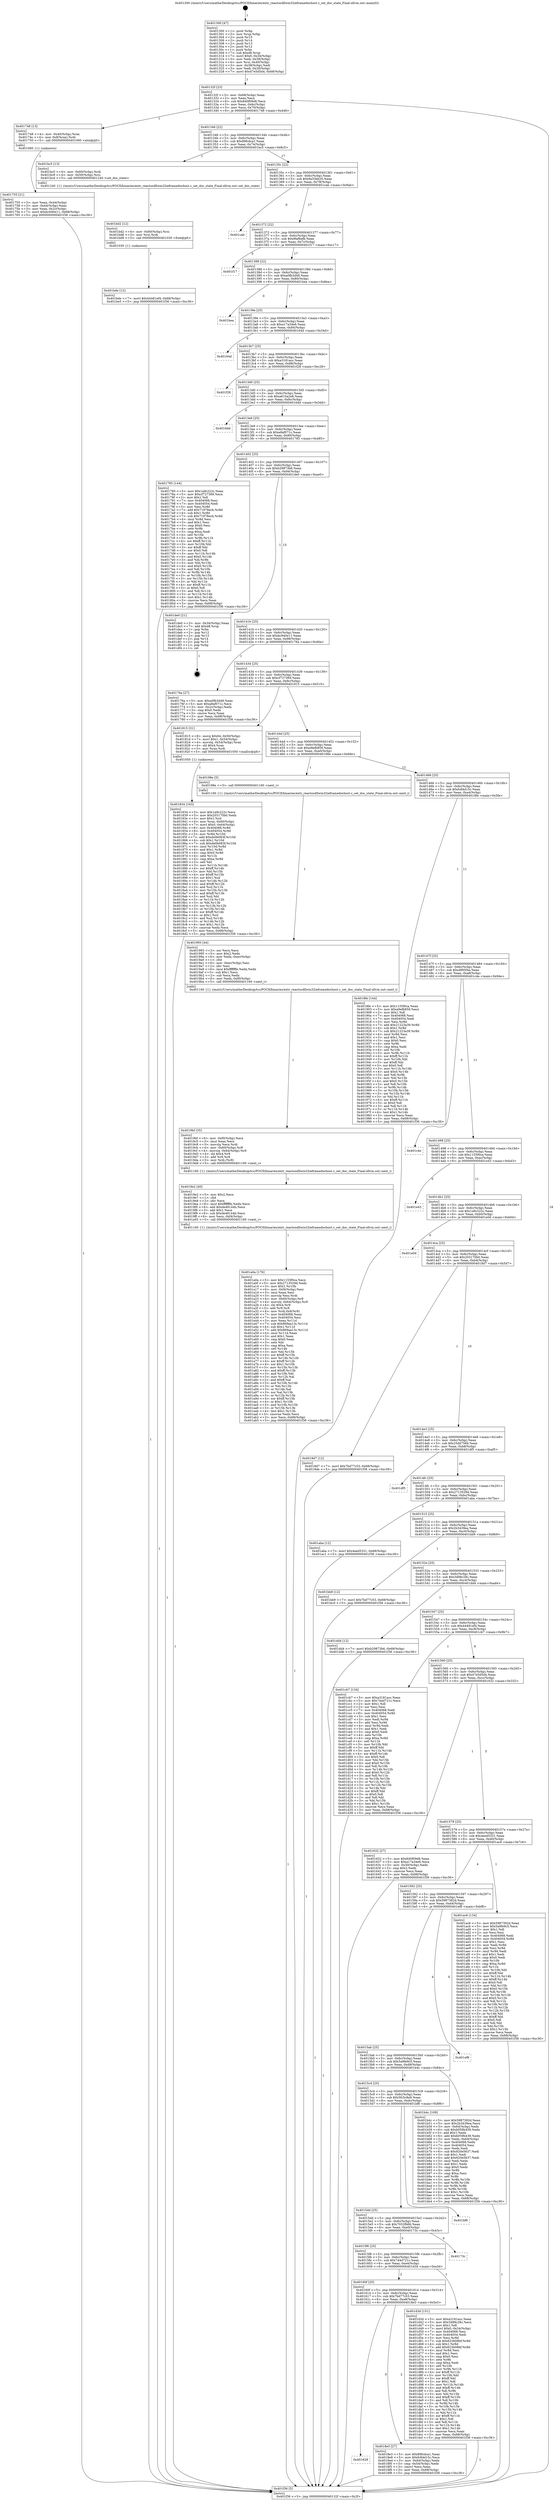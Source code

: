 digraph "0x401300" {
  label = "0x401300 (/mnt/c/Users/mathe/Desktop/tcc/POCII/binaries/extr_reactosdllwin32ieframedochost.c_set_doc_state_Final-ollvm.out::main(0))"
  labelloc = "t"
  node[shape=record]

  Entry [label="",width=0.3,height=0.3,shape=circle,fillcolor=black,style=filled]
  "0x40132f" [label="{
     0x40132f [23]\l
     | [instrs]\l
     &nbsp;&nbsp;0x40132f \<+3\>: mov -0x68(%rbp),%eax\l
     &nbsp;&nbsp;0x401332 \<+2\>: mov %eax,%ecx\l
     &nbsp;&nbsp;0x401334 \<+6\>: sub $0x840f09d8,%ecx\l
     &nbsp;&nbsp;0x40133a \<+3\>: mov %eax,-0x6c(%rbp)\l
     &nbsp;&nbsp;0x40133d \<+3\>: mov %ecx,-0x70(%rbp)\l
     &nbsp;&nbsp;0x401340 \<+6\>: je 0000000000401748 \<main+0x448\>\l
  }"]
  "0x401748" [label="{
     0x401748 [13]\l
     | [instrs]\l
     &nbsp;&nbsp;0x401748 \<+4\>: mov -0x40(%rbp),%rax\l
     &nbsp;&nbsp;0x40174c \<+4\>: mov 0x8(%rax),%rdi\l
     &nbsp;&nbsp;0x401750 \<+5\>: call 0000000000401060 \<atoi@plt\>\l
     | [calls]\l
     &nbsp;&nbsp;0x401060 \{1\} (unknown)\l
  }"]
  "0x401346" [label="{
     0x401346 [22]\l
     | [instrs]\l
     &nbsp;&nbsp;0x401346 \<+5\>: jmp 000000000040134b \<main+0x4b\>\l
     &nbsp;&nbsp;0x40134b \<+3\>: mov -0x6c(%rbp),%eax\l
     &nbsp;&nbsp;0x40134e \<+5\>: sub $0x89fcdca1,%eax\l
     &nbsp;&nbsp;0x401353 \<+3\>: mov %eax,-0x74(%rbp)\l
     &nbsp;&nbsp;0x401356 \<+6\>: je 0000000000401bc5 \<main+0x8c5\>\l
  }"]
  Exit [label="",width=0.3,height=0.3,shape=circle,fillcolor=black,style=filled,peripheries=2]
  "0x401bc5" [label="{
     0x401bc5 [13]\l
     | [instrs]\l
     &nbsp;&nbsp;0x401bc5 \<+4\>: mov -0x60(%rbp),%rdi\l
     &nbsp;&nbsp;0x401bc9 \<+4\>: mov -0x50(%rbp),%rsi\l
     &nbsp;&nbsp;0x401bcd \<+5\>: call 0000000000401240 \<set_doc_state\>\l
     | [calls]\l
     &nbsp;&nbsp;0x401240 \{1\} (/mnt/c/Users/mathe/Desktop/tcc/POCII/binaries/extr_reactosdllwin32ieframedochost.c_set_doc_state_Final-ollvm.out::set_doc_state)\l
  }"]
  "0x40135c" [label="{
     0x40135c [22]\l
     | [instrs]\l
     &nbsp;&nbsp;0x40135c \<+5\>: jmp 0000000000401361 \<main+0x61\>\l
     &nbsp;&nbsp;0x401361 \<+3\>: mov -0x6c(%rbp),%eax\l
     &nbsp;&nbsp;0x401364 \<+5\>: sub $0x9a33bb20,%eax\l
     &nbsp;&nbsp;0x401369 \<+3\>: mov %eax,-0x78(%rbp)\l
     &nbsp;&nbsp;0x40136c \<+6\>: je 0000000000401cab \<main+0x9ab\>\l
  }"]
  "0x401bde" [label="{
     0x401bde [12]\l
     | [instrs]\l
     &nbsp;&nbsp;0x401bde \<+7\>: movl $0x44481ef4,-0x68(%rbp)\l
     &nbsp;&nbsp;0x401be5 \<+5\>: jmp 0000000000401f36 \<main+0xc36\>\l
  }"]
  "0x401cab" [label="{
     0x401cab\l
  }", style=dashed]
  "0x401372" [label="{
     0x401372 [22]\l
     | [instrs]\l
     &nbsp;&nbsp;0x401372 \<+5\>: jmp 0000000000401377 \<main+0x77\>\l
     &nbsp;&nbsp;0x401377 \<+3\>: mov -0x6c(%rbp),%eax\l
     &nbsp;&nbsp;0x40137a \<+5\>: sub $0x9faf6efb,%eax\l
     &nbsp;&nbsp;0x40137f \<+3\>: mov %eax,-0x7c(%rbp)\l
     &nbsp;&nbsp;0x401382 \<+6\>: je 0000000000401f17 \<main+0xc17\>\l
  }"]
  "0x401bd2" [label="{
     0x401bd2 [12]\l
     | [instrs]\l
     &nbsp;&nbsp;0x401bd2 \<+4\>: mov -0x60(%rbp),%rsi\l
     &nbsp;&nbsp;0x401bd6 \<+3\>: mov %rsi,%rdi\l
     &nbsp;&nbsp;0x401bd9 \<+5\>: call 0000000000401030 \<free@plt\>\l
     | [calls]\l
     &nbsp;&nbsp;0x401030 \{1\} (unknown)\l
  }"]
  "0x401f17" [label="{
     0x401f17\l
  }", style=dashed]
  "0x401388" [label="{
     0x401388 [22]\l
     | [instrs]\l
     &nbsp;&nbsp;0x401388 \<+5\>: jmp 000000000040138d \<main+0x8d\>\l
     &nbsp;&nbsp;0x40138d \<+3\>: mov -0x6c(%rbp),%eax\l
     &nbsp;&nbsp;0x401390 \<+5\>: sub $0xa0fb3d48,%eax\l
     &nbsp;&nbsp;0x401395 \<+3\>: mov %eax,-0x80(%rbp)\l
     &nbsp;&nbsp;0x401398 \<+6\>: je 0000000000401bea \<main+0x8ea\>\l
  }"]
  "0x401a0a" [label="{
     0x401a0a [176]\l
     | [instrs]\l
     &nbsp;&nbsp;0x401a0a \<+5\>: mov $0x1155f0ca,%ecx\l
     &nbsp;&nbsp;0x401a0f \<+5\>: mov $0x2713529d,%edx\l
     &nbsp;&nbsp;0x401a14 \<+3\>: mov $0x1,%r10b\l
     &nbsp;&nbsp;0x401a17 \<+6\>: mov -0xf4(%rbp),%esi\l
     &nbsp;&nbsp;0x401a1d \<+3\>: imul %eax,%esi\l
     &nbsp;&nbsp;0x401a20 \<+3\>: movslq %esi,%rdi\l
     &nbsp;&nbsp;0x401a23 \<+4\>: mov -0x60(%rbp),%r8\l
     &nbsp;&nbsp;0x401a27 \<+4\>: movslq -0x64(%rbp),%r9\l
     &nbsp;&nbsp;0x401a2b \<+4\>: shl $0x4,%r9\l
     &nbsp;&nbsp;0x401a2f \<+3\>: add %r9,%r8\l
     &nbsp;&nbsp;0x401a32 \<+4\>: mov %rdi,0x8(%r8)\l
     &nbsp;&nbsp;0x401a36 \<+7\>: mov 0x404068,%eax\l
     &nbsp;&nbsp;0x401a3d \<+7\>: mov 0x404054,%esi\l
     &nbsp;&nbsp;0x401a44 \<+3\>: mov %eax,%r11d\l
     &nbsp;&nbsp;0x401a47 \<+7\>: sub $0x869aa13c,%r11d\l
     &nbsp;&nbsp;0x401a4e \<+4\>: sub $0x1,%r11d\l
     &nbsp;&nbsp;0x401a52 \<+7\>: add $0x869aa13c,%r11d\l
     &nbsp;&nbsp;0x401a59 \<+4\>: imul %r11d,%eax\l
     &nbsp;&nbsp;0x401a5d \<+3\>: and $0x1,%eax\l
     &nbsp;&nbsp;0x401a60 \<+3\>: cmp $0x0,%eax\l
     &nbsp;&nbsp;0x401a63 \<+3\>: sete %bl\l
     &nbsp;&nbsp;0x401a66 \<+3\>: cmp $0xa,%esi\l
     &nbsp;&nbsp;0x401a69 \<+4\>: setl %r14b\l
     &nbsp;&nbsp;0x401a6d \<+3\>: mov %bl,%r15b\l
     &nbsp;&nbsp;0x401a70 \<+4\>: xor $0xff,%r15b\l
     &nbsp;&nbsp;0x401a74 \<+3\>: mov %r14b,%r12b\l
     &nbsp;&nbsp;0x401a77 \<+4\>: xor $0xff,%r12b\l
     &nbsp;&nbsp;0x401a7b \<+4\>: xor $0x1,%r10b\l
     &nbsp;&nbsp;0x401a7f \<+3\>: mov %r15b,%r13b\l
     &nbsp;&nbsp;0x401a82 \<+4\>: and $0xff,%r13b\l
     &nbsp;&nbsp;0x401a86 \<+3\>: and %r10b,%bl\l
     &nbsp;&nbsp;0x401a89 \<+3\>: mov %r12b,%al\l
     &nbsp;&nbsp;0x401a8c \<+2\>: and $0xff,%al\l
     &nbsp;&nbsp;0x401a8e \<+3\>: and %r10b,%r14b\l
     &nbsp;&nbsp;0x401a91 \<+3\>: or %bl,%r13b\l
     &nbsp;&nbsp;0x401a94 \<+3\>: or %r14b,%al\l
     &nbsp;&nbsp;0x401a97 \<+3\>: xor %al,%r13b\l
     &nbsp;&nbsp;0x401a9a \<+3\>: or %r12b,%r15b\l
     &nbsp;&nbsp;0x401a9d \<+4\>: xor $0xff,%r15b\l
     &nbsp;&nbsp;0x401aa1 \<+4\>: or $0x1,%r10b\l
     &nbsp;&nbsp;0x401aa5 \<+3\>: and %r10b,%r15b\l
     &nbsp;&nbsp;0x401aa8 \<+3\>: or %r15b,%r13b\l
     &nbsp;&nbsp;0x401aab \<+4\>: test $0x1,%r13b\l
     &nbsp;&nbsp;0x401aaf \<+3\>: cmovne %edx,%ecx\l
     &nbsp;&nbsp;0x401ab2 \<+3\>: mov %ecx,-0x68(%rbp)\l
     &nbsp;&nbsp;0x401ab5 \<+5\>: jmp 0000000000401f36 \<main+0xc36\>\l
  }"]
  "0x401bea" [label="{
     0x401bea\l
  }", style=dashed]
  "0x40139e" [label="{
     0x40139e [25]\l
     | [instrs]\l
     &nbsp;&nbsp;0x40139e \<+5\>: jmp 00000000004013a3 \<main+0xa3\>\l
     &nbsp;&nbsp;0x4013a3 \<+3\>: mov -0x6c(%rbp),%eax\l
     &nbsp;&nbsp;0x4013a6 \<+5\>: sub $0xa17a34e6,%eax\l
     &nbsp;&nbsp;0x4013ab \<+6\>: mov %eax,-0x84(%rbp)\l
     &nbsp;&nbsp;0x4013b1 \<+6\>: je 000000000040164d \<main+0x34d\>\l
  }"]
  "0x4019e2" [label="{
     0x4019e2 [40]\l
     | [instrs]\l
     &nbsp;&nbsp;0x4019e2 \<+5\>: mov $0x2,%ecx\l
     &nbsp;&nbsp;0x4019e7 \<+1\>: cltd\l
     &nbsp;&nbsp;0x4019e8 \<+2\>: idiv %ecx\l
     &nbsp;&nbsp;0x4019ea \<+6\>: imul $0xfffffffe,%edx,%ecx\l
     &nbsp;&nbsp;0x4019f0 \<+6\>: add $0xde48144b,%ecx\l
     &nbsp;&nbsp;0x4019f6 \<+3\>: add $0x1,%ecx\l
     &nbsp;&nbsp;0x4019f9 \<+6\>: sub $0xde48144b,%ecx\l
     &nbsp;&nbsp;0x4019ff \<+6\>: mov %ecx,-0xf4(%rbp)\l
     &nbsp;&nbsp;0x401a05 \<+5\>: call 0000000000401160 \<next_i\>\l
     | [calls]\l
     &nbsp;&nbsp;0x401160 \{1\} (/mnt/c/Users/mathe/Desktop/tcc/POCII/binaries/extr_reactosdllwin32ieframedochost.c_set_doc_state_Final-ollvm.out::next_i)\l
  }"]
  "0x40164d" [label="{
     0x40164d\l
  }", style=dashed]
  "0x4013b7" [label="{
     0x4013b7 [25]\l
     | [instrs]\l
     &nbsp;&nbsp;0x4013b7 \<+5\>: jmp 00000000004013bc \<main+0xbc\>\l
     &nbsp;&nbsp;0x4013bc \<+3\>: mov -0x6c(%rbp),%eax\l
     &nbsp;&nbsp;0x4013bf \<+5\>: sub $0xa3181acc,%eax\l
     &nbsp;&nbsp;0x4013c4 \<+6\>: mov %eax,-0x88(%rbp)\l
     &nbsp;&nbsp;0x4013ca \<+6\>: je 0000000000401f28 \<main+0xc28\>\l
  }"]
  "0x4019bf" [label="{
     0x4019bf [35]\l
     | [instrs]\l
     &nbsp;&nbsp;0x4019bf \<+6\>: mov -0xf0(%rbp),%ecx\l
     &nbsp;&nbsp;0x4019c5 \<+3\>: imul %eax,%ecx\l
     &nbsp;&nbsp;0x4019c8 \<+3\>: movslq %ecx,%rdi\l
     &nbsp;&nbsp;0x4019cb \<+4\>: mov -0x60(%rbp),%r8\l
     &nbsp;&nbsp;0x4019cf \<+4\>: movslq -0x64(%rbp),%r9\l
     &nbsp;&nbsp;0x4019d3 \<+4\>: shl $0x4,%r9\l
     &nbsp;&nbsp;0x4019d7 \<+3\>: add %r9,%r8\l
     &nbsp;&nbsp;0x4019da \<+3\>: mov %rdi,(%r8)\l
     &nbsp;&nbsp;0x4019dd \<+5\>: call 0000000000401160 \<next_i\>\l
     | [calls]\l
     &nbsp;&nbsp;0x401160 \{1\} (/mnt/c/Users/mathe/Desktop/tcc/POCII/binaries/extr_reactosdllwin32ieframedochost.c_set_doc_state_Final-ollvm.out::next_i)\l
  }"]
  "0x401f28" [label="{
     0x401f28\l
  }", style=dashed]
  "0x4013d0" [label="{
     0x4013d0 [25]\l
     | [instrs]\l
     &nbsp;&nbsp;0x4013d0 \<+5\>: jmp 00000000004013d5 \<main+0xd5\>\l
     &nbsp;&nbsp;0x4013d5 \<+3\>: mov -0x6c(%rbp),%eax\l
     &nbsp;&nbsp;0x4013d8 \<+5\>: sub $0xa610a2e8,%eax\l
     &nbsp;&nbsp;0x4013dd \<+6\>: mov %eax,-0x8c(%rbp)\l
     &nbsp;&nbsp;0x4013e3 \<+6\>: je 00000000004016dd \<main+0x3dd\>\l
  }"]
  "0x401993" [label="{
     0x401993 [44]\l
     | [instrs]\l
     &nbsp;&nbsp;0x401993 \<+2\>: xor %ecx,%ecx\l
     &nbsp;&nbsp;0x401995 \<+5\>: mov $0x2,%edx\l
     &nbsp;&nbsp;0x40199a \<+6\>: mov %edx,-0xec(%rbp)\l
     &nbsp;&nbsp;0x4019a0 \<+1\>: cltd\l
     &nbsp;&nbsp;0x4019a1 \<+6\>: mov -0xec(%rbp),%esi\l
     &nbsp;&nbsp;0x4019a7 \<+2\>: idiv %esi\l
     &nbsp;&nbsp;0x4019a9 \<+6\>: imul $0xfffffffe,%edx,%edx\l
     &nbsp;&nbsp;0x4019af \<+3\>: sub $0x1,%ecx\l
     &nbsp;&nbsp;0x4019b2 \<+2\>: sub %ecx,%edx\l
     &nbsp;&nbsp;0x4019b4 \<+6\>: mov %edx,-0xf0(%rbp)\l
     &nbsp;&nbsp;0x4019ba \<+5\>: call 0000000000401160 \<next_i\>\l
     | [calls]\l
     &nbsp;&nbsp;0x401160 \{1\} (/mnt/c/Users/mathe/Desktop/tcc/POCII/binaries/extr_reactosdllwin32ieframedochost.c_set_doc_state_Final-ollvm.out::next_i)\l
  }"]
  "0x4016dd" [label="{
     0x4016dd\l
  }", style=dashed]
  "0x4013e9" [label="{
     0x4013e9 [25]\l
     | [instrs]\l
     &nbsp;&nbsp;0x4013e9 \<+5\>: jmp 00000000004013ee \<main+0xee\>\l
     &nbsp;&nbsp;0x4013ee \<+3\>: mov -0x6c(%rbp),%eax\l
     &nbsp;&nbsp;0x4013f1 \<+5\>: sub $0xa8af071c,%eax\l
     &nbsp;&nbsp;0x4013f6 \<+6\>: mov %eax,-0x90(%rbp)\l
     &nbsp;&nbsp;0x4013fc \<+6\>: je 0000000000401785 \<main+0x485\>\l
  }"]
  "0x401628" [label="{
     0x401628\l
  }", style=dashed]
  "0x401785" [label="{
     0x401785 [144]\l
     | [instrs]\l
     &nbsp;&nbsp;0x401785 \<+5\>: mov $0x1a9c222c,%eax\l
     &nbsp;&nbsp;0x40178a \<+5\>: mov $0xcf727369,%ecx\l
     &nbsp;&nbsp;0x40178f \<+2\>: mov $0x1,%dl\l
     &nbsp;&nbsp;0x401791 \<+7\>: mov 0x404068,%esi\l
     &nbsp;&nbsp;0x401798 \<+7\>: mov 0x404054,%edi\l
     &nbsp;&nbsp;0x40179f \<+3\>: mov %esi,%r8d\l
     &nbsp;&nbsp;0x4017a2 \<+7\>: add $0x71978ecb,%r8d\l
     &nbsp;&nbsp;0x4017a9 \<+4\>: sub $0x1,%r8d\l
     &nbsp;&nbsp;0x4017ad \<+7\>: sub $0x71978ecb,%r8d\l
     &nbsp;&nbsp;0x4017b4 \<+4\>: imul %r8d,%esi\l
     &nbsp;&nbsp;0x4017b8 \<+3\>: and $0x1,%esi\l
     &nbsp;&nbsp;0x4017bb \<+3\>: cmp $0x0,%esi\l
     &nbsp;&nbsp;0x4017be \<+4\>: sete %r9b\l
     &nbsp;&nbsp;0x4017c2 \<+3\>: cmp $0xa,%edi\l
     &nbsp;&nbsp;0x4017c5 \<+4\>: setl %r10b\l
     &nbsp;&nbsp;0x4017c9 \<+3\>: mov %r9b,%r11b\l
     &nbsp;&nbsp;0x4017cc \<+4\>: xor $0xff,%r11b\l
     &nbsp;&nbsp;0x4017d0 \<+3\>: mov %r10b,%bl\l
     &nbsp;&nbsp;0x4017d3 \<+3\>: xor $0xff,%bl\l
     &nbsp;&nbsp;0x4017d6 \<+3\>: xor $0x0,%dl\l
     &nbsp;&nbsp;0x4017d9 \<+3\>: mov %r11b,%r14b\l
     &nbsp;&nbsp;0x4017dc \<+4\>: and $0x0,%r14b\l
     &nbsp;&nbsp;0x4017e0 \<+3\>: and %dl,%r9b\l
     &nbsp;&nbsp;0x4017e3 \<+3\>: mov %bl,%r15b\l
     &nbsp;&nbsp;0x4017e6 \<+4\>: and $0x0,%r15b\l
     &nbsp;&nbsp;0x4017ea \<+3\>: and %dl,%r10b\l
     &nbsp;&nbsp;0x4017ed \<+3\>: or %r9b,%r14b\l
     &nbsp;&nbsp;0x4017f0 \<+3\>: or %r10b,%r15b\l
     &nbsp;&nbsp;0x4017f3 \<+3\>: xor %r15b,%r14b\l
     &nbsp;&nbsp;0x4017f6 \<+3\>: or %bl,%r11b\l
     &nbsp;&nbsp;0x4017f9 \<+4\>: xor $0xff,%r11b\l
     &nbsp;&nbsp;0x4017fd \<+3\>: or $0x0,%dl\l
     &nbsp;&nbsp;0x401800 \<+3\>: and %dl,%r11b\l
     &nbsp;&nbsp;0x401803 \<+3\>: or %r11b,%r14b\l
     &nbsp;&nbsp;0x401806 \<+4\>: test $0x1,%r14b\l
     &nbsp;&nbsp;0x40180a \<+3\>: cmovne %ecx,%eax\l
     &nbsp;&nbsp;0x40180d \<+3\>: mov %eax,-0x68(%rbp)\l
     &nbsp;&nbsp;0x401810 \<+5\>: jmp 0000000000401f36 \<main+0xc36\>\l
  }"]
  "0x401402" [label="{
     0x401402 [25]\l
     | [instrs]\l
     &nbsp;&nbsp;0x401402 \<+5\>: jmp 0000000000401407 \<main+0x107\>\l
     &nbsp;&nbsp;0x401407 \<+3\>: mov -0x6c(%rbp),%eax\l
     &nbsp;&nbsp;0x40140a \<+5\>: sub $0xb29873b6,%eax\l
     &nbsp;&nbsp;0x40140f \<+6\>: mov %eax,-0x94(%rbp)\l
     &nbsp;&nbsp;0x401415 \<+6\>: je 0000000000401de0 \<main+0xae0\>\l
  }"]
  "0x4018e3" [label="{
     0x4018e3 [27]\l
     | [instrs]\l
     &nbsp;&nbsp;0x4018e3 \<+5\>: mov $0x89fcdca1,%eax\l
     &nbsp;&nbsp;0x4018e8 \<+5\>: mov $0xfc84d15c,%ecx\l
     &nbsp;&nbsp;0x4018ed \<+3\>: mov -0x64(%rbp),%edx\l
     &nbsp;&nbsp;0x4018f0 \<+3\>: cmp -0x54(%rbp),%edx\l
     &nbsp;&nbsp;0x4018f3 \<+3\>: cmovl %ecx,%eax\l
     &nbsp;&nbsp;0x4018f6 \<+3\>: mov %eax,-0x68(%rbp)\l
     &nbsp;&nbsp;0x4018f9 \<+5\>: jmp 0000000000401f36 \<main+0xc36\>\l
  }"]
  "0x401de0" [label="{
     0x401de0 [21]\l
     | [instrs]\l
     &nbsp;&nbsp;0x401de0 \<+3\>: mov -0x34(%rbp),%eax\l
     &nbsp;&nbsp;0x401de3 \<+7\>: add $0xd8,%rsp\l
     &nbsp;&nbsp;0x401dea \<+1\>: pop %rbx\l
     &nbsp;&nbsp;0x401deb \<+2\>: pop %r12\l
     &nbsp;&nbsp;0x401ded \<+2\>: pop %r13\l
     &nbsp;&nbsp;0x401def \<+2\>: pop %r14\l
     &nbsp;&nbsp;0x401df1 \<+2\>: pop %r15\l
     &nbsp;&nbsp;0x401df3 \<+1\>: pop %rbp\l
     &nbsp;&nbsp;0x401df4 \<+1\>: ret\l
  }"]
  "0x40141b" [label="{
     0x40141b [25]\l
     | [instrs]\l
     &nbsp;&nbsp;0x40141b \<+5\>: jmp 0000000000401420 \<main+0x120\>\l
     &nbsp;&nbsp;0x401420 \<+3\>: mov -0x6c(%rbp),%eax\l
     &nbsp;&nbsp;0x401423 \<+5\>: sub $0xbc940e11,%eax\l
     &nbsp;&nbsp;0x401428 \<+6\>: mov %eax,-0x98(%rbp)\l
     &nbsp;&nbsp;0x40142e \<+6\>: je 000000000040176a \<main+0x46a\>\l
  }"]
  "0x40160f" [label="{
     0x40160f [25]\l
     | [instrs]\l
     &nbsp;&nbsp;0x40160f \<+5\>: jmp 0000000000401614 \<main+0x314\>\l
     &nbsp;&nbsp;0x401614 \<+3\>: mov -0x6c(%rbp),%eax\l
     &nbsp;&nbsp;0x401617 \<+5\>: sub $0x7bd77c53,%eax\l
     &nbsp;&nbsp;0x40161c \<+6\>: mov %eax,-0xe8(%rbp)\l
     &nbsp;&nbsp;0x401622 \<+6\>: je 00000000004018e3 \<main+0x5e3\>\l
  }"]
  "0x40176a" [label="{
     0x40176a [27]\l
     | [instrs]\l
     &nbsp;&nbsp;0x40176a \<+5\>: mov $0xa0fb3d48,%eax\l
     &nbsp;&nbsp;0x40176f \<+5\>: mov $0xa8af071c,%ecx\l
     &nbsp;&nbsp;0x401774 \<+3\>: mov -0x2c(%rbp),%edx\l
     &nbsp;&nbsp;0x401777 \<+3\>: cmp $0x0,%edx\l
     &nbsp;&nbsp;0x40177a \<+3\>: cmove %ecx,%eax\l
     &nbsp;&nbsp;0x40177d \<+3\>: mov %eax,-0x68(%rbp)\l
     &nbsp;&nbsp;0x401780 \<+5\>: jmp 0000000000401f36 \<main+0xc36\>\l
  }"]
  "0x401434" [label="{
     0x401434 [25]\l
     | [instrs]\l
     &nbsp;&nbsp;0x401434 \<+5\>: jmp 0000000000401439 \<main+0x139\>\l
     &nbsp;&nbsp;0x401439 \<+3\>: mov -0x6c(%rbp),%eax\l
     &nbsp;&nbsp;0x40143c \<+5\>: sub $0xcf727369,%eax\l
     &nbsp;&nbsp;0x401441 \<+6\>: mov %eax,-0x9c(%rbp)\l
     &nbsp;&nbsp;0x401447 \<+6\>: je 0000000000401815 \<main+0x515\>\l
  }"]
  "0x401d3d" [label="{
     0x401d3d [151]\l
     | [instrs]\l
     &nbsp;&nbsp;0x401d3d \<+5\>: mov $0xa3181acc,%eax\l
     &nbsp;&nbsp;0x401d42 \<+5\>: mov $0x3488c28c,%ecx\l
     &nbsp;&nbsp;0x401d47 \<+2\>: mov $0x1,%dl\l
     &nbsp;&nbsp;0x401d49 \<+7\>: movl $0x0,-0x34(%rbp)\l
     &nbsp;&nbsp;0x401d50 \<+7\>: mov 0x404068,%esi\l
     &nbsp;&nbsp;0x401d57 \<+7\>: mov 0x404054,%edi\l
     &nbsp;&nbsp;0x401d5e \<+3\>: mov %esi,%r8d\l
     &nbsp;&nbsp;0x401d61 \<+7\>: sub $0x623b08bf,%r8d\l
     &nbsp;&nbsp;0x401d68 \<+4\>: sub $0x1,%r8d\l
     &nbsp;&nbsp;0x401d6c \<+7\>: add $0x623b08bf,%r8d\l
     &nbsp;&nbsp;0x401d73 \<+4\>: imul %r8d,%esi\l
     &nbsp;&nbsp;0x401d77 \<+3\>: and $0x1,%esi\l
     &nbsp;&nbsp;0x401d7a \<+3\>: cmp $0x0,%esi\l
     &nbsp;&nbsp;0x401d7d \<+4\>: sete %r9b\l
     &nbsp;&nbsp;0x401d81 \<+3\>: cmp $0xa,%edi\l
     &nbsp;&nbsp;0x401d84 \<+4\>: setl %r10b\l
     &nbsp;&nbsp;0x401d88 \<+3\>: mov %r9b,%r11b\l
     &nbsp;&nbsp;0x401d8b \<+4\>: xor $0xff,%r11b\l
     &nbsp;&nbsp;0x401d8f \<+3\>: mov %r10b,%bl\l
     &nbsp;&nbsp;0x401d92 \<+3\>: xor $0xff,%bl\l
     &nbsp;&nbsp;0x401d95 \<+3\>: xor $0x1,%dl\l
     &nbsp;&nbsp;0x401d98 \<+3\>: mov %r11b,%r14b\l
     &nbsp;&nbsp;0x401d9b \<+4\>: and $0xff,%r14b\l
     &nbsp;&nbsp;0x401d9f \<+3\>: and %dl,%r9b\l
     &nbsp;&nbsp;0x401da2 \<+3\>: mov %bl,%r15b\l
     &nbsp;&nbsp;0x401da5 \<+4\>: and $0xff,%r15b\l
     &nbsp;&nbsp;0x401da9 \<+3\>: and %dl,%r10b\l
     &nbsp;&nbsp;0x401dac \<+3\>: or %r9b,%r14b\l
     &nbsp;&nbsp;0x401daf \<+3\>: or %r10b,%r15b\l
     &nbsp;&nbsp;0x401db2 \<+3\>: xor %r15b,%r14b\l
     &nbsp;&nbsp;0x401db5 \<+3\>: or %bl,%r11b\l
     &nbsp;&nbsp;0x401db8 \<+4\>: xor $0xff,%r11b\l
     &nbsp;&nbsp;0x401dbc \<+3\>: or $0x1,%dl\l
     &nbsp;&nbsp;0x401dbf \<+3\>: and %dl,%r11b\l
     &nbsp;&nbsp;0x401dc2 \<+3\>: or %r11b,%r14b\l
     &nbsp;&nbsp;0x401dc5 \<+4\>: test $0x1,%r14b\l
     &nbsp;&nbsp;0x401dc9 \<+3\>: cmovne %ecx,%eax\l
     &nbsp;&nbsp;0x401dcc \<+3\>: mov %eax,-0x68(%rbp)\l
     &nbsp;&nbsp;0x401dcf \<+5\>: jmp 0000000000401f36 \<main+0xc36\>\l
  }"]
  "0x401815" [label="{
     0x401815 [31]\l
     | [instrs]\l
     &nbsp;&nbsp;0x401815 \<+8\>: movq $0x64,-0x50(%rbp)\l
     &nbsp;&nbsp;0x40181d \<+7\>: movl $0x1,-0x54(%rbp)\l
     &nbsp;&nbsp;0x401824 \<+4\>: movslq -0x54(%rbp),%rax\l
     &nbsp;&nbsp;0x401828 \<+4\>: shl $0x4,%rax\l
     &nbsp;&nbsp;0x40182c \<+3\>: mov %rax,%rdi\l
     &nbsp;&nbsp;0x40182f \<+5\>: call 0000000000401050 \<malloc@plt\>\l
     | [calls]\l
     &nbsp;&nbsp;0x401050 \{1\} (unknown)\l
  }"]
  "0x40144d" [label="{
     0x40144d [25]\l
     | [instrs]\l
     &nbsp;&nbsp;0x40144d \<+5\>: jmp 0000000000401452 \<main+0x152\>\l
     &nbsp;&nbsp;0x401452 \<+3\>: mov -0x6c(%rbp),%eax\l
     &nbsp;&nbsp;0x401455 \<+5\>: sub $0xe9efb859,%eax\l
     &nbsp;&nbsp;0x40145a \<+6\>: mov %eax,-0xa0(%rbp)\l
     &nbsp;&nbsp;0x401460 \<+6\>: je 000000000040198e \<main+0x68e\>\l
  }"]
  "0x4015f6" [label="{
     0x4015f6 [25]\l
     | [instrs]\l
     &nbsp;&nbsp;0x4015f6 \<+5\>: jmp 00000000004015fb \<main+0x2fb\>\l
     &nbsp;&nbsp;0x4015fb \<+3\>: mov -0x6c(%rbp),%eax\l
     &nbsp;&nbsp;0x4015fe \<+5\>: sub $0x744d721c,%eax\l
     &nbsp;&nbsp;0x401603 \<+6\>: mov %eax,-0xe4(%rbp)\l
     &nbsp;&nbsp;0x401609 \<+6\>: je 0000000000401d3d \<main+0xa3d\>\l
  }"]
  "0x40198e" [label="{
     0x40198e [5]\l
     | [instrs]\l
     &nbsp;&nbsp;0x40198e \<+5\>: call 0000000000401160 \<next_i\>\l
     | [calls]\l
     &nbsp;&nbsp;0x401160 \{1\} (/mnt/c/Users/mathe/Desktop/tcc/POCII/binaries/extr_reactosdllwin32ieframedochost.c_set_doc_state_Final-ollvm.out::next_i)\l
  }"]
  "0x401466" [label="{
     0x401466 [25]\l
     | [instrs]\l
     &nbsp;&nbsp;0x401466 \<+5\>: jmp 000000000040146b \<main+0x16b\>\l
     &nbsp;&nbsp;0x40146b \<+3\>: mov -0x6c(%rbp),%eax\l
     &nbsp;&nbsp;0x40146e \<+5\>: sub $0xfc84d15c,%eax\l
     &nbsp;&nbsp;0x401473 \<+6\>: mov %eax,-0xa4(%rbp)\l
     &nbsp;&nbsp;0x401479 \<+6\>: je 00000000004018fe \<main+0x5fe\>\l
  }"]
  "0x40173c" [label="{
     0x40173c\l
  }", style=dashed]
  "0x4018fe" [label="{
     0x4018fe [144]\l
     | [instrs]\l
     &nbsp;&nbsp;0x4018fe \<+5\>: mov $0x1155f0ca,%eax\l
     &nbsp;&nbsp;0x401903 \<+5\>: mov $0xe9efb859,%ecx\l
     &nbsp;&nbsp;0x401908 \<+2\>: mov $0x1,%dl\l
     &nbsp;&nbsp;0x40190a \<+7\>: mov 0x404068,%esi\l
     &nbsp;&nbsp;0x401911 \<+7\>: mov 0x404054,%edi\l
     &nbsp;&nbsp;0x401918 \<+3\>: mov %esi,%r8d\l
     &nbsp;&nbsp;0x40191b \<+7\>: add $0x21223a39,%r8d\l
     &nbsp;&nbsp;0x401922 \<+4\>: sub $0x1,%r8d\l
     &nbsp;&nbsp;0x401926 \<+7\>: sub $0x21223a39,%r8d\l
     &nbsp;&nbsp;0x40192d \<+4\>: imul %r8d,%esi\l
     &nbsp;&nbsp;0x401931 \<+3\>: and $0x1,%esi\l
     &nbsp;&nbsp;0x401934 \<+3\>: cmp $0x0,%esi\l
     &nbsp;&nbsp;0x401937 \<+4\>: sete %r9b\l
     &nbsp;&nbsp;0x40193b \<+3\>: cmp $0xa,%edi\l
     &nbsp;&nbsp;0x40193e \<+4\>: setl %r10b\l
     &nbsp;&nbsp;0x401942 \<+3\>: mov %r9b,%r11b\l
     &nbsp;&nbsp;0x401945 \<+4\>: xor $0xff,%r11b\l
     &nbsp;&nbsp;0x401949 \<+3\>: mov %r10b,%bl\l
     &nbsp;&nbsp;0x40194c \<+3\>: xor $0xff,%bl\l
     &nbsp;&nbsp;0x40194f \<+3\>: xor $0x0,%dl\l
     &nbsp;&nbsp;0x401952 \<+3\>: mov %r11b,%r14b\l
     &nbsp;&nbsp;0x401955 \<+4\>: and $0x0,%r14b\l
     &nbsp;&nbsp;0x401959 \<+3\>: and %dl,%r9b\l
     &nbsp;&nbsp;0x40195c \<+3\>: mov %bl,%r15b\l
     &nbsp;&nbsp;0x40195f \<+4\>: and $0x0,%r15b\l
     &nbsp;&nbsp;0x401963 \<+3\>: and %dl,%r10b\l
     &nbsp;&nbsp;0x401966 \<+3\>: or %r9b,%r14b\l
     &nbsp;&nbsp;0x401969 \<+3\>: or %r10b,%r15b\l
     &nbsp;&nbsp;0x40196c \<+3\>: xor %r15b,%r14b\l
     &nbsp;&nbsp;0x40196f \<+3\>: or %bl,%r11b\l
     &nbsp;&nbsp;0x401972 \<+4\>: xor $0xff,%r11b\l
     &nbsp;&nbsp;0x401976 \<+3\>: or $0x0,%dl\l
     &nbsp;&nbsp;0x401979 \<+3\>: and %dl,%r11b\l
     &nbsp;&nbsp;0x40197c \<+3\>: or %r11b,%r14b\l
     &nbsp;&nbsp;0x40197f \<+4\>: test $0x1,%r14b\l
     &nbsp;&nbsp;0x401983 \<+3\>: cmovne %ecx,%eax\l
     &nbsp;&nbsp;0x401986 \<+3\>: mov %eax,-0x68(%rbp)\l
     &nbsp;&nbsp;0x401989 \<+5\>: jmp 0000000000401f36 \<main+0xc36\>\l
  }"]
  "0x40147f" [label="{
     0x40147f [25]\l
     | [instrs]\l
     &nbsp;&nbsp;0x40147f \<+5\>: jmp 0000000000401484 \<main+0x184\>\l
     &nbsp;&nbsp;0x401484 \<+3\>: mov -0x6c(%rbp),%eax\l
     &nbsp;&nbsp;0x401487 \<+5\>: sub $0xd895f4a,%eax\l
     &nbsp;&nbsp;0x40148c \<+6\>: mov %eax,-0xa8(%rbp)\l
     &nbsp;&nbsp;0x401492 \<+6\>: je 0000000000401c4e \<main+0x94e\>\l
  }"]
  "0x4015dd" [label="{
     0x4015dd [25]\l
     | [instrs]\l
     &nbsp;&nbsp;0x4015dd \<+5\>: jmp 00000000004015e2 \<main+0x2e2\>\l
     &nbsp;&nbsp;0x4015e2 \<+3\>: mov -0x6c(%rbp),%eax\l
     &nbsp;&nbsp;0x4015e5 \<+5\>: sub $0x7032fb6b,%eax\l
     &nbsp;&nbsp;0x4015ea \<+6\>: mov %eax,-0xe0(%rbp)\l
     &nbsp;&nbsp;0x4015f0 \<+6\>: je 000000000040173c \<main+0x43c\>\l
  }"]
  "0x401c4e" [label="{
     0x401c4e\l
  }", style=dashed]
  "0x401498" [label="{
     0x401498 [25]\l
     | [instrs]\l
     &nbsp;&nbsp;0x401498 \<+5\>: jmp 000000000040149d \<main+0x19d\>\l
     &nbsp;&nbsp;0x40149d \<+3\>: mov -0x6c(%rbp),%eax\l
     &nbsp;&nbsp;0x4014a0 \<+5\>: sub $0x1155f0ca,%eax\l
     &nbsp;&nbsp;0x4014a5 \<+6\>: mov %eax,-0xac(%rbp)\l
     &nbsp;&nbsp;0x4014ab \<+6\>: je 0000000000401e43 \<main+0xb43\>\l
  }"]
  "0x401bf6" [label="{
     0x401bf6\l
  }", style=dashed]
  "0x401e43" [label="{
     0x401e43\l
  }", style=dashed]
  "0x4014b1" [label="{
     0x4014b1 [25]\l
     | [instrs]\l
     &nbsp;&nbsp;0x4014b1 \<+5\>: jmp 00000000004014b6 \<main+0x1b6\>\l
     &nbsp;&nbsp;0x4014b6 \<+3\>: mov -0x6c(%rbp),%eax\l
     &nbsp;&nbsp;0x4014b9 \<+5\>: sub $0x1a9c222c,%eax\l
     &nbsp;&nbsp;0x4014be \<+6\>: mov %eax,-0xb0(%rbp)\l
     &nbsp;&nbsp;0x4014c4 \<+6\>: je 0000000000401e0d \<main+0xb0d\>\l
  }"]
  "0x4015c4" [label="{
     0x4015c4 [25]\l
     | [instrs]\l
     &nbsp;&nbsp;0x4015c4 \<+5\>: jmp 00000000004015c9 \<main+0x2c9\>\l
     &nbsp;&nbsp;0x4015c9 \<+3\>: mov -0x6c(%rbp),%eax\l
     &nbsp;&nbsp;0x4015cc \<+5\>: sub $0x5fc5c8a9,%eax\l
     &nbsp;&nbsp;0x4015d1 \<+6\>: mov %eax,-0xdc(%rbp)\l
     &nbsp;&nbsp;0x4015d7 \<+6\>: je 0000000000401bf6 \<main+0x8f6\>\l
  }"]
  "0x401e0d" [label="{
     0x401e0d\l
  }", style=dashed]
  "0x4014ca" [label="{
     0x4014ca [25]\l
     | [instrs]\l
     &nbsp;&nbsp;0x4014ca \<+5\>: jmp 00000000004014cf \<main+0x1cf\>\l
     &nbsp;&nbsp;0x4014cf \<+3\>: mov -0x6c(%rbp),%eax\l
     &nbsp;&nbsp;0x4014d2 \<+5\>: sub $0x203170b0,%eax\l
     &nbsp;&nbsp;0x4014d7 \<+6\>: mov %eax,-0xb4(%rbp)\l
     &nbsp;&nbsp;0x4014dd \<+6\>: je 00000000004018d7 \<main+0x5d7\>\l
  }"]
  "0x401b4c" [label="{
     0x401b4c [109]\l
     | [instrs]\l
     &nbsp;&nbsp;0x401b4c \<+5\>: mov $0x5987392d,%eax\l
     &nbsp;&nbsp;0x401b51 \<+5\>: mov $0x2b3439ea,%ecx\l
     &nbsp;&nbsp;0x401b56 \<+3\>: mov -0x64(%rbp),%edx\l
     &nbsp;&nbsp;0x401b59 \<+6\>: sub $0xb059b439,%edx\l
     &nbsp;&nbsp;0x401b5f \<+3\>: add $0x1,%edx\l
     &nbsp;&nbsp;0x401b62 \<+6\>: add $0xb059b439,%edx\l
     &nbsp;&nbsp;0x401b68 \<+3\>: mov %edx,-0x64(%rbp)\l
     &nbsp;&nbsp;0x401b6b \<+7\>: mov 0x404068,%edx\l
     &nbsp;&nbsp;0x401b72 \<+7\>: mov 0x404054,%esi\l
     &nbsp;&nbsp;0x401b79 \<+2\>: mov %edx,%edi\l
     &nbsp;&nbsp;0x401b7b \<+6\>: sub $0x920e5637,%edi\l
     &nbsp;&nbsp;0x401b81 \<+3\>: sub $0x1,%edi\l
     &nbsp;&nbsp;0x401b84 \<+6\>: add $0x920e5637,%edi\l
     &nbsp;&nbsp;0x401b8a \<+3\>: imul %edi,%edx\l
     &nbsp;&nbsp;0x401b8d \<+3\>: and $0x1,%edx\l
     &nbsp;&nbsp;0x401b90 \<+3\>: cmp $0x0,%edx\l
     &nbsp;&nbsp;0x401b93 \<+4\>: sete %r8b\l
     &nbsp;&nbsp;0x401b97 \<+3\>: cmp $0xa,%esi\l
     &nbsp;&nbsp;0x401b9a \<+4\>: setl %r9b\l
     &nbsp;&nbsp;0x401b9e \<+3\>: mov %r8b,%r10b\l
     &nbsp;&nbsp;0x401ba1 \<+3\>: and %r9b,%r10b\l
     &nbsp;&nbsp;0x401ba4 \<+3\>: xor %r9b,%r8b\l
     &nbsp;&nbsp;0x401ba7 \<+3\>: or %r8b,%r10b\l
     &nbsp;&nbsp;0x401baa \<+4\>: test $0x1,%r10b\l
     &nbsp;&nbsp;0x401bae \<+3\>: cmovne %ecx,%eax\l
     &nbsp;&nbsp;0x401bb1 \<+3\>: mov %eax,-0x68(%rbp)\l
     &nbsp;&nbsp;0x401bb4 \<+5\>: jmp 0000000000401f36 \<main+0xc36\>\l
  }"]
  "0x4018d7" [label="{
     0x4018d7 [12]\l
     | [instrs]\l
     &nbsp;&nbsp;0x4018d7 \<+7\>: movl $0x7bd77c53,-0x68(%rbp)\l
     &nbsp;&nbsp;0x4018de \<+5\>: jmp 0000000000401f36 \<main+0xc36\>\l
  }"]
  "0x4014e3" [label="{
     0x4014e3 [25]\l
     | [instrs]\l
     &nbsp;&nbsp;0x4014e3 \<+5\>: jmp 00000000004014e8 \<main+0x1e8\>\l
     &nbsp;&nbsp;0x4014e8 \<+3\>: mov -0x6c(%rbp),%eax\l
     &nbsp;&nbsp;0x4014eb \<+5\>: sub $0x25dd756b,%eax\l
     &nbsp;&nbsp;0x4014f0 \<+6\>: mov %eax,-0xb8(%rbp)\l
     &nbsp;&nbsp;0x4014f6 \<+6\>: je 0000000000401df5 \<main+0xaf5\>\l
  }"]
  "0x4015ab" [label="{
     0x4015ab [25]\l
     | [instrs]\l
     &nbsp;&nbsp;0x4015ab \<+5\>: jmp 00000000004015b0 \<main+0x2b0\>\l
     &nbsp;&nbsp;0x4015b0 \<+3\>: mov -0x6c(%rbp),%eax\l
     &nbsp;&nbsp;0x4015b3 \<+5\>: sub $0x5a9fe9c5,%eax\l
     &nbsp;&nbsp;0x4015b8 \<+6\>: mov %eax,-0xd8(%rbp)\l
     &nbsp;&nbsp;0x4015be \<+6\>: je 0000000000401b4c \<main+0x84c\>\l
  }"]
  "0x401df5" [label="{
     0x401df5\l
  }", style=dashed]
  "0x4014fc" [label="{
     0x4014fc [25]\l
     | [instrs]\l
     &nbsp;&nbsp;0x4014fc \<+5\>: jmp 0000000000401501 \<main+0x201\>\l
     &nbsp;&nbsp;0x401501 \<+3\>: mov -0x6c(%rbp),%eax\l
     &nbsp;&nbsp;0x401504 \<+5\>: sub $0x2713529d,%eax\l
     &nbsp;&nbsp;0x401509 \<+6\>: mov %eax,-0xbc(%rbp)\l
     &nbsp;&nbsp;0x40150f \<+6\>: je 0000000000401aba \<main+0x7ba\>\l
  }"]
  "0x401ef8" [label="{
     0x401ef8\l
  }", style=dashed]
  "0x401aba" [label="{
     0x401aba [12]\l
     | [instrs]\l
     &nbsp;&nbsp;0x401aba \<+7\>: movl $0x4eed5331,-0x68(%rbp)\l
     &nbsp;&nbsp;0x401ac1 \<+5\>: jmp 0000000000401f36 \<main+0xc36\>\l
  }"]
  "0x401515" [label="{
     0x401515 [25]\l
     | [instrs]\l
     &nbsp;&nbsp;0x401515 \<+5\>: jmp 000000000040151a \<main+0x21a\>\l
     &nbsp;&nbsp;0x40151a \<+3\>: mov -0x6c(%rbp),%eax\l
     &nbsp;&nbsp;0x40151d \<+5\>: sub $0x2b3439ea,%eax\l
     &nbsp;&nbsp;0x401522 \<+6\>: mov %eax,-0xc0(%rbp)\l
     &nbsp;&nbsp;0x401528 \<+6\>: je 0000000000401bb9 \<main+0x8b9\>\l
  }"]
  "0x401592" [label="{
     0x401592 [25]\l
     | [instrs]\l
     &nbsp;&nbsp;0x401592 \<+5\>: jmp 0000000000401597 \<main+0x297\>\l
     &nbsp;&nbsp;0x401597 \<+3\>: mov -0x6c(%rbp),%eax\l
     &nbsp;&nbsp;0x40159a \<+5\>: sub $0x5987392d,%eax\l
     &nbsp;&nbsp;0x40159f \<+6\>: mov %eax,-0xd4(%rbp)\l
     &nbsp;&nbsp;0x4015a5 \<+6\>: je 0000000000401ef8 \<main+0xbf8\>\l
  }"]
  "0x401bb9" [label="{
     0x401bb9 [12]\l
     | [instrs]\l
     &nbsp;&nbsp;0x401bb9 \<+7\>: movl $0x7bd77c53,-0x68(%rbp)\l
     &nbsp;&nbsp;0x401bc0 \<+5\>: jmp 0000000000401f36 \<main+0xc36\>\l
  }"]
  "0x40152e" [label="{
     0x40152e [25]\l
     | [instrs]\l
     &nbsp;&nbsp;0x40152e \<+5\>: jmp 0000000000401533 \<main+0x233\>\l
     &nbsp;&nbsp;0x401533 \<+3\>: mov -0x6c(%rbp),%eax\l
     &nbsp;&nbsp;0x401536 \<+5\>: sub $0x3488c28c,%eax\l
     &nbsp;&nbsp;0x40153b \<+6\>: mov %eax,-0xc4(%rbp)\l
     &nbsp;&nbsp;0x401541 \<+6\>: je 0000000000401dd4 \<main+0xad4\>\l
  }"]
  "0x401ac6" [label="{
     0x401ac6 [134]\l
     | [instrs]\l
     &nbsp;&nbsp;0x401ac6 \<+5\>: mov $0x5987392d,%eax\l
     &nbsp;&nbsp;0x401acb \<+5\>: mov $0x5a9fe9c5,%ecx\l
     &nbsp;&nbsp;0x401ad0 \<+2\>: mov $0x1,%dl\l
     &nbsp;&nbsp;0x401ad2 \<+2\>: xor %esi,%esi\l
     &nbsp;&nbsp;0x401ad4 \<+7\>: mov 0x404068,%edi\l
     &nbsp;&nbsp;0x401adb \<+8\>: mov 0x404054,%r8d\l
     &nbsp;&nbsp;0x401ae3 \<+3\>: sub $0x1,%esi\l
     &nbsp;&nbsp;0x401ae6 \<+3\>: mov %edi,%r9d\l
     &nbsp;&nbsp;0x401ae9 \<+3\>: add %esi,%r9d\l
     &nbsp;&nbsp;0x401aec \<+4\>: imul %r9d,%edi\l
     &nbsp;&nbsp;0x401af0 \<+3\>: and $0x1,%edi\l
     &nbsp;&nbsp;0x401af3 \<+3\>: cmp $0x0,%edi\l
     &nbsp;&nbsp;0x401af6 \<+4\>: sete %r10b\l
     &nbsp;&nbsp;0x401afa \<+4\>: cmp $0xa,%r8d\l
     &nbsp;&nbsp;0x401afe \<+4\>: setl %r11b\l
     &nbsp;&nbsp;0x401b02 \<+3\>: mov %r10b,%bl\l
     &nbsp;&nbsp;0x401b05 \<+3\>: xor $0xff,%bl\l
     &nbsp;&nbsp;0x401b08 \<+3\>: mov %r11b,%r14b\l
     &nbsp;&nbsp;0x401b0b \<+4\>: xor $0xff,%r14b\l
     &nbsp;&nbsp;0x401b0f \<+3\>: xor $0x0,%dl\l
     &nbsp;&nbsp;0x401b12 \<+3\>: mov %bl,%r15b\l
     &nbsp;&nbsp;0x401b15 \<+4\>: and $0x0,%r15b\l
     &nbsp;&nbsp;0x401b19 \<+3\>: and %dl,%r10b\l
     &nbsp;&nbsp;0x401b1c \<+3\>: mov %r14b,%r12b\l
     &nbsp;&nbsp;0x401b1f \<+4\>: and $0x0,%r12b\l
     &nbsp;&nbsp;0x401b23 \<+3\>: and %dl,%r11b\l
     &nbsp;&nbsp;0x401b26 \<+3\>: or %r10b,%r15b\l
     &nbsp;&nbsp;0x401b29 \<+3\>: or %r11b,%r12b\l
     &nbsp;&nbsp;0x401b2c \<+3\>: xor %r12b,%r15b\l
     &nbsp;&nbsp;0x401b2f \<+3\>: or %r14b,%bl\l
     &nbsp;&nbsp;0x401b32 \<+3\>: xor $0xff,%bl\l
     &nbsp;&nbsp;0x401b35 \<+3\>: or $0x0,%dl\l
     &nbsp;&nbsp;0x401b38 \<+2\>: and %dl,%bl\l
     &nbsp;&nbsp;0x401b3a \<+3\>: or %bl,%r15b\l
     &nbsp;&nbsp;0x401b3d \<+4\>: test $0x1,%r15b\l
     &nbsp;&nbsp;0x401b41 \<+3\>: cmovne %ecx,%eax\l
     &nbsp;&nbsp;0x401b44 \<+3\>: mov %eax,-0x68(%rbp)\l
     &nbsp;&nbsp;0x401b47 \<+5\>: jmp 0000000000401f36 \<main+0xc36\>\l
  }"]
  "0x401dd4" [label="{
     0x401dd4 [12]\l
     | [instrs]\l
     &nbsp;&nbsp;0x401dd4 \<+7\>: movl $0xb29873b6,-0x68(%rbp)\l
     &nbsp;&nbsp;0x401ddb \<+5\>: jmp 0000000000401f36 \<main+0xc36\>\l
  }"]
  "0x401547" [label="{
     0x401547 [25]\l
     | [instrs]\l
     &nbsp;&nbsp;0x401547 \<+5\>: jmp 000000000040154c \<main+0x24c\>\l
     &nbsp;&nbsp;0x40154c \<+3\>: mov -0x6c(%rbp),%eax\l
     &nbsp;&nbsp;0x40154f \<+5\>: sub $0x44481ef4,%eax\l
     &nbsp;&nbsp;0x401554 \<+6\>: mov %eax,-0xc8(%rbp)\l
     &nbsp;&nbsp;0x40155a \<+6\>: je 0000000000401cb7 \<main+0x9b7\>\l
  }"]
  "0x401834" [label="{
     0x401834 [163]\l
     | [instrs]\l
     &nbsp;&nbsp;0x401834 \<+5\>: mov $0x1a9c222c,%ecx\l
     &nbsp;&nbsp;0x401839 \<+5\>: mov $0x203170b0,%edx\l
     &nbsp;&nbsp;0x40183e \<+3\>: mov $0x1,%sil\l
     &nbsp;&nbsp;0x401841 \<+4\>: mov %rax,-0x60(%rbp)\l
     &nbsp;&nbsp;0x401845 \<+7\>: movl $0x0,-0x64(%rbp)\l
     &nbsp;&nbsp;0x40184c \<+8\>: mov 0x404068,%r8d\l
     &nbsp;&nbsp;0x401854 \<+8\>: mov 0x404054,%r9d\l
     &nbsp;&nbsp;0x40185c \<+3\>: mov %r8d,%r10d\l
     &nbsp;&nbsp;0x40185f \<+7\>: add $0xde0b083f,%r10d\l
     &nbsp;&nbsp;0x401866 \<+4\>: sub $0x1,%r10d\l
     &nbsp;&nbsp;0x40186a \<+7\>: sub $0xde0b083f,%r10d\l
     &nbsp;&nbsp;0x401871 \<+4\>: imul %r10d,%r8d\l
     &nbsp;&nbsp;0x401875 \<+4\>: and $0x1,%r8d\l
     &nbsp;&nbsp;0x401879 \<+4\>: cmp $0x0,%r8d\l
     &nbsp;&nbsp;0x40187d \<+4\>: sete %r11b\l
     &nbsp;&nbsp;0x401881 \<+4\>: cmp $0xa,%r9d\l
     &nbsp;&nbsp;0x401885 \<+3\>: setl %bl\l
     &nbsp;&nbsp;0x401888 \<+3\>: mov %r11b,%r14b\l
     &nbsp;&nbsp;0x40188b \<+4\>: xor $0xff,%r14b\l
     &nbsp;&nbsp;0x40188f \<+3\>: mov %bl,%r15b\l
     &nbsp;&nbsp;0x401892 \<+4\>: xor $0xff,%r15b\l
     &nbsp;&nbsp;0x401896 \<+4\>: xor $0x1,%sil\l
     &nbsp;&nbsp;0x40189a \<+3\>: mov %r14b,%r12b\l
     &nbsp;&nbsp;0x40189d \<+4\>: and $0xff,%r12b\l
     &nbsp;&nbsp;0x4018a1 \<+3\>: and %sil,%r11b\l
     &nbsp;&nbsp;0x4018a4 \<+3\>: mov %r15b,%r13b\l
     &nbsp;&nbsp;0x4018a7 \<+4\>: and $0xff,%r13b\l
     &nbsp;&nbsp;0x4018ab \<+3\>: and %sil,%bl\l
     &nbsp;&nbsp;0x4018ae \<+3\>: or %r11b,%r12b\l
     &nbsp;&nbsp;0x4018b1 \<+3\>: or %bl,%r13b\l
     &nbsp;&nbsp;0x4018b4 \<+3\>: xor %r13b,%r12b\l
     &nbsp;&nbsp;0x4018b7 \<+3\>: or %r15b,%r14b\l
     &nbsp;&nbsp;0x4018ba \<+4\>: xor $0xff,%r14b\l
     &nbsp;&nbsp;0x4018be \<+4\>: or $0x1,%sil\l
     &nbsp;&nbsp;0x4018c2 \<+3\>: and %sil,%r14b\l
     &nbsp;&nbsp;0x4018c5 \<+3\>: or %r14b,%r12b\l
     &nbsp;&nbsp;0x4018c8 \<+4\>: test $0x1,%r12b\l
     &nbsp;&nbsp;0x4018cc \<+3\>: cmovne %edx,%ecx\l
     &nbsp;&nbsp;0x4018cf \<+3\>: mov %ecx,-0x68(%rbp)\l
     &nbsp;&nbsp;0x4018d2 \<+5\>: jmp 0000000000401f36 \<main+0xc36\>\l
  }"]
  "0x401cb7" [label="{
     0x401cb7 [134]\l
     | [instrs]\l
     &nbsp;&nbsp;0x401cb7 \<+5\>: mov $0xa3181acc,%eax\l
     &nbsp;&nbsp;0x401cbc \<+5\>: mov $0x744d721c,%ecx\l
     &nbsp;&nbsp;0x401cc1 \<+2\>: mov $0x1,%dl\l
     &nbsp;&nbsp;0x401cc3 \<+2\>: xor %esi,%esi\l
     &nbsp;&nbsp;0x401cc5 \<+7\>: mov 0x404068,%edi\l
     &nbsp;&nbsp;0x401ccc \<+8\>: mov 0x404054,%r8d\l
     &nbsp;&nbsp;0x401cd4 \<+3\>: sub $0x1,%esi\l
     &nbsp;&nbsp;0x401cd7 \<+3\>: mov %edi,%r9d\l
     &nbsp;&nbsp;0x401cda \<+3\>: add %esi,%r9d\l
     &nbsp;&nbsp;0x401cdd \<+4\>: imul %r9d,%edi\l
     &nbsp;&nbsp;0x401ce1 \<+3\>: and $0x1,%edi\l
     &nbsp;&nbsp;0x401ce4 \<+3\>: cmp $0x0,%edi\l
     &nbsp;&nbsp;0x401ce7 \<+4\>: sete %r10b\l
     &nbsp;&nbsp;0x401ceb \<+4\>: cmp $0xa,%r8d\l
     &nbsp;&nbsp;0x401cef \<+4\>: setl %r11b\l
     &nbsp;&nbsp;0x401cf3 \<+3\>: mov %r10b,%bl\l
     &nbsp;&nbsp;0x401cf6 \<+3\>: xor $0xff,%bl\l
     &nbsp;&nbsp;0x401cf9 \<+3\>: mov %r11b,%r14b\l
     &nbsp;&nbsp;0x401cfc \<+4\>: xor $0xff,%r14b\l
     &nbsp;&nbsp;0x401d00 \<+3\>: xor $0x0,%dl\l
     &nbsp;&nbsp;0x401d03 \<+3\>: mov %bl,%r15b\l
     &nbsp;&nbsp;0x401d06 \<+4\>: and $0x0,%r15b\l
     &nbsp;&nbsp;0x401d0a \<+3\>: and %dl,%r10b\l
     &nbsp;&nbsp;0x401d0d \<+3\>: mov %r14b,%r12b\l
     &nbsp;&nbsp;0x401d10 \<+4\>: and $0x0,%r12b\l
     &nbsp;&nbsp;0x401d14 \<+3\>: and %dl,%r11b\l
     &nbsp;&nbsp;0x401d17 \<+3\>: or %r10b,%r15b\l
     &nbsp;&nbsp;0x401d1a \<+3\>: or %r11b,%r12b\l
     &nbsp;&nbsp;0x401d1d \<+3\>: xor %r12b,%r15b\l
     &nbsp;&nbsp;0x401d20 \<+3\>: or %r14b,%bl\l
     &nbsp;&nbsp;0x401d23 \<+3\>: xor $0xff,%bl\l
     &nbsp;&nbsp;0x401d26 \<+3\>: or $0x0,%dl\l
     &nbsp;&nbsp;0x401d29 \<+2\>: and %dl,%bl\l
     &nbsp;&nbsp;0x401d2b \<+3\>: or %bl,%r15b\l
     &nbsp;&nbsp;0x401d2e \<+4\>: test $0x1,%r15b\l
     &nbsp;&nbsp;0x401d32 \<+3\>: cmovne %ecx,%eax\l
     &nbsp;&nbsp;0x401d35 \<+3\>: mov %eax,-0x68(%rbp)\l
     &nbsp;&nbsp;0x401d38 \<+5\>: jmp 0000000000401f36 \<main+0xc36\>\l
  }"]
  "0x401560" [label="{
     0x401560 [25]\l
     | [instrs]\l
     &nbsp;&nbsp;0x401560 \<+5\>: jmp 0000000000401565 \<main+0x265\>\l
     &nbsp;&nbsp;0x401565 \<+3\>: mov -0x6c(%rbp),%eax\l
     &nbsp;&nbsp;0x401568 \<+5\>: sub $0x47e5d5d4,%eax\l
     &nbsp;&nbsp;0x40156d \<+6\>: mov %eax,-0xcc(%rbp)\l
     &nbsp;&nbsp;0x401573 \<+6\>: je 0000000000401632 \<main+0x332\>\l
  }"]
  "0x401755" [label="{
     0x401755 [21]\l
     | [instrs]\l
     &nbsp;&nbsp;0x401755 \<+3\>: mov %eax,-0x44(%rbp)\l
     &nbsp;&nbsp;0x401758 \<+3\>: mov -0x44(%rbp),%eax\l
     &nbsp;&nbsp;0x40175b \<+3\>: mov %eax,-0x2c(%rbp)\l
     &nbsp;&nbsp;0x40175e \<+7\>: movl $0xbc940e11,-0x68(%rbp)\l
     &nbsp;&nbsp;0x401765 \<+5\>: jmp 0000000000401f36 \<main+0xc36\>\l
  }"]
  "0x401632" [label="{
     0x401632 [27]\l
     | [instrs]\l
     &nbsp;&nbsp;0x401632 \<+5\>: mov $0x840f09d8,%eax\l
     &nbsp;&nbsp;0x401637 \<+5\>: mov $0xa17a34e6,%ecx\l
     &nbsp;&nbsp;0x40163c \<+3\>: mov -0x30(%rbp),%edx\l
     &nbsp;&nbsp;0x40163f \<+3\>: cmp $0x2,%edx\l
     &nbsp;&nbsp;0x401642 \<+3\>: cmovne %ecx,%eax\l
     &nbsp;&nbsp;0x401645 \<+3\>: mov %eax,-0x68(%rbp)\l
     &nbsp;&nbsp;0x401648 \<+5\>: jmp 0000000000401f36 \<main+0xc36\>\l
  }"]
  "0x401579" [label="{
     0x401579 [25]\l
     | [instrs]\l
     &nbsp;&nbsp;0x401579 \<+5\>: jmp 000000000040157e \<main+0x27e\>\l
     &nbsp;&nbsp;0x40157e \<+3\>: mov -0x6c(%rbp),%eax\l
     &nbsp;&nbsp;0x401581 \<+5\>: sub $0x4eed5331,%eax\l
     &nbsp;&nbsp;0x401586 \<+6\>: mov %eax,-0xd0(%rbp)\l
     &nbsp;&nbsp;0x40158c \<+6\>: je 0000000000401ac6 \<main+0x7c6\>\l
  }"]
  "0x401f36" [label="{
     0x401f36 [5]\l
     | [instrs]\l
     &nbsp;&nbsp;0x401f36 \<+5\>: jmp 000000000040132f \<main+0x2f\>\l
  }"]
  "0x401300" [label="{
     0x401300 [47]\l
     | [instrs]\l
     &nbsp;&nbsp;0x401300 \<+1\>: push %rbp\l
     &nbsp;&nbsp;0x401301 \<+3\>: mov %rsp,%rbp\l
     &nbsp;&nbsp;0x401304 \<+2\>: push %r15\l
     &nbsp;&nbsp;0x401306 \<+2\>: push %r14\l
     &nbsp;&nbsp;0x401308 \<+2\>: push %r13\l
     &nbsp;&nbsp;0x40130a \<+2\>: push %r12\l
     &nbsp;&nbsp;0x40130c \<+1\>: push %rbx\l
     &nbsp;&nbsp;0x40130d \<+7\>: sub $0xd8,%rsp\l
     &nbsp;&nbsp;0x401314 \<+7\>: movl $0x0,-0x34(%rbp)\l
     &nbsp;&nbsp;0x40131b \<+3\>: mov %edi,-0x38(%rbp)\l
     &nbsp;&nbsp;0x40131e \<+4\>: mov %rsi,-0x40(%rbp)\l
     &nbsp;&nbsp;0x401322 \<+3\>: mov -0x38(%rbp),%edi\l
     &nbsp;&nbsp;0x401325 \<+3\>: mov %edi,-0x30(%rbp)\l
     &nbsp;&nbsp;0x401328 \<+7\>: movl $0x47e5d5d4,-0x68(%rbp)\l
  }"]
  Entry -> "0x401300" [label=" 1"]
  "0x40132f" -> "0x401748" [label=" 1"]
  "0x40132f" -> "0x401346" [label=" 18"]
  "0x401de0" -> Exit [label=" 1"]
  "0x401346" -> "0x401bc5" [label=" 1"]
  "0x401346" -> "0x40135c" [label=" 17"]
  "0x401dd4" -> "0x401f36" [label=" 1"]
  "0x40135c" -> "0x401cab" [label=" 0"]
  "0x40135c" -> "0x401372" [label=" 17"]
  "0x401d3d" -> "0x401f36" [label=" 1"]
  "0x401372" -> "0x401f17" [label=" 0"]
  "0x401372" -> "0x401388" [label=" 17"]
  "0x401cb7" -> "0x401f36" [label=" 1"]
  "0x401388" -> "0x401bea" [label=" 0"]
  "0x401388" -> "0x40139e" [label=" 17"]
  "0x401bde" -> "0x401f36" [label=" 1"]
  "0x40139e" -> "0x40164d" [label=" 0"]
  "0x40139e" -> "0x4013b7" [label=" 17"]
  "0x401bd2" -> "0x401bde" [label=" 1"]
  "0x4013b7" -> "0x401f28" [label=" 0"]
  "0x4013b7" -> "0x4013d0" [label=" 17"]
  "0x401bc5" -> "0x401bd2" [label=" 1"]
  "0x4013d0" -> "0x4016dd" [label=" 0"]
  "0x4013d0" -> "0x4013e9" [label=" 17"]
  "0x401bb9" -> "0x401f36" [label=" 1"]
  "0x4013e9" -> "0x401785" [label=" 1"]
  "0x4013e9" -> "0x401402" [label=" 16"]
  "0x401b4c" -> "0x401f36" [label=" 1"]
  "0x401402" -> "0x401de0" [label=" 1"]
  "0x401402" -> "0x40141b" [label=" 15"]
  "0x401ac6" -> "0x401f36" [label=" 1"]
  "0x40141b" -> "0x40176a" [label=" 1"]
  "0x40141b" -> "0x401434" [label=" 14"]
  "0x401a0a" -> "0x401f36" [label=" 1"]
  "0x401434" -> "0x401815" [label=" 1"]
  "0x401434" -> "0x40144d" [label=" 13"]
  "0x4019e2" -> "0x401a0a" [label=" 1"]
  "0x40144d" -> "0x40198e" [label=" 1"]
  "0x40144d" -> "0x401466" [label=" 12"]
  "0x401993" -> "0x4019bf" [label=" 1"]
  "0x401466" -> "0x4018fe" [label=" 1"]
  "0x401466" -> "0x40147f" [label=" 11"]
  "0x40198e" -> "0x401993" [label=" 1"]
  "0x40147f" -> "0x401c4e" [label=" 0"]
  "0x40147f" -> "0x401498" [label=" 11"]
  "0x4018e3" -> "0x401f36" [label=" 2"]
  "0x401498" -> "0x401e43" [label=" 0"]
  "0x401498" -> "0x4014b1" [label=" 11"]
  "0x40160f" -> "0x401628" [label=" 0"]
  "0x4014b1" -> "0x401e0d" [label=" 0"]
  "0x4014b1" -> "0x4014ca" [label=" 11"]
  "0x401aba" -> "0x401f36" [label=" 1"]
  "0x4014ca" -> "0x4018d7" [label=" 1"]
  "0x4014ca" -> "0x4014e3" [label=" 10"]
  "0x4015f6" -> "0x40160f" [label=" 2"]
  "0x4014e3" -> "0x401df5" [label=" 0"]
  "0x4014e3" -> "0x4014fc" [label=" 10"]
  "0x4019bf" -> "0x4019e2" [label=" 1"]
  "0x4014fc" -> "0x401aba" [label=" 1"]
  "0x4014fc" -> "0x401515" [label=" 9"]
  "0x4015dd" -> "0x4015f6" [label=" 3"]
  "0x401515" -> "0x401bb9" [label=" 1"]
  "0x401515" -> "0x40152e" [label=" 8"]
  "0x4018fe" -> "0x401f36" [label=" 1"]
  "0x40152e" -> "0x401dd4" [label=" 1"]
  "0x40152e" -> "0x401547" [label=" 7"]
  "0x4015c4" -> "0x4015dd" [label=" 3"]
  "0x401547" -> "0x401cb7" [label=" 1"]
  "0x401547" -> "0x401560" [label=" 6"]
  "0x40160f" -> "0x4018e3" [label=" 2"]
  "0x401560" -> "0x401632" [label=" 1"]
  "0x401560" -> "0x401579" [label=" 5"]
  "0x401632" -> "0x401f36" [label=" 1"]
  "0x401300" -> "0x40132f" [label=" 1"]
  "0x401f36" -> "0x40132f" [label=" 18"]
  "0x401748" -> "0x401755" [label=" 1"]
  "0x401755" -> "0x401f36" [label=" 1"]
  "0x40176a" -> "0x401f36" [label=" 1"]
  "0x401785" -> "0x401f36" [label=" 1"]
  "0x401815" -> "0x401834" [label=" 1"]
  "0x401834" -> "0x401f36" [label=" 1"]
  "0x4018d7" -> "0x401f36" [label=" 1"]
  "0x4015c4" -> "0x401bf6" [label=" 0"]
  "0x401579" -> "0x401ac6" [label=" 1"]
  "0x401579" -> "0x401592" [label=" 4"]
  "0x4015dd" -> "0x40173c" [label=" 0"]
  "0x401592" -> "0x401ef8" [label=" 0"]
  "0x401592" -> "0x4015ab" [label=" 4"]
  "0x4015f6" -> "0x401d3d" [label=" 1"]
  "0x4015ab" -> "0x401b4c" [label=" 1"]
  "0x4015ab" -> "0x4015c4" [label=" 3"]
}

